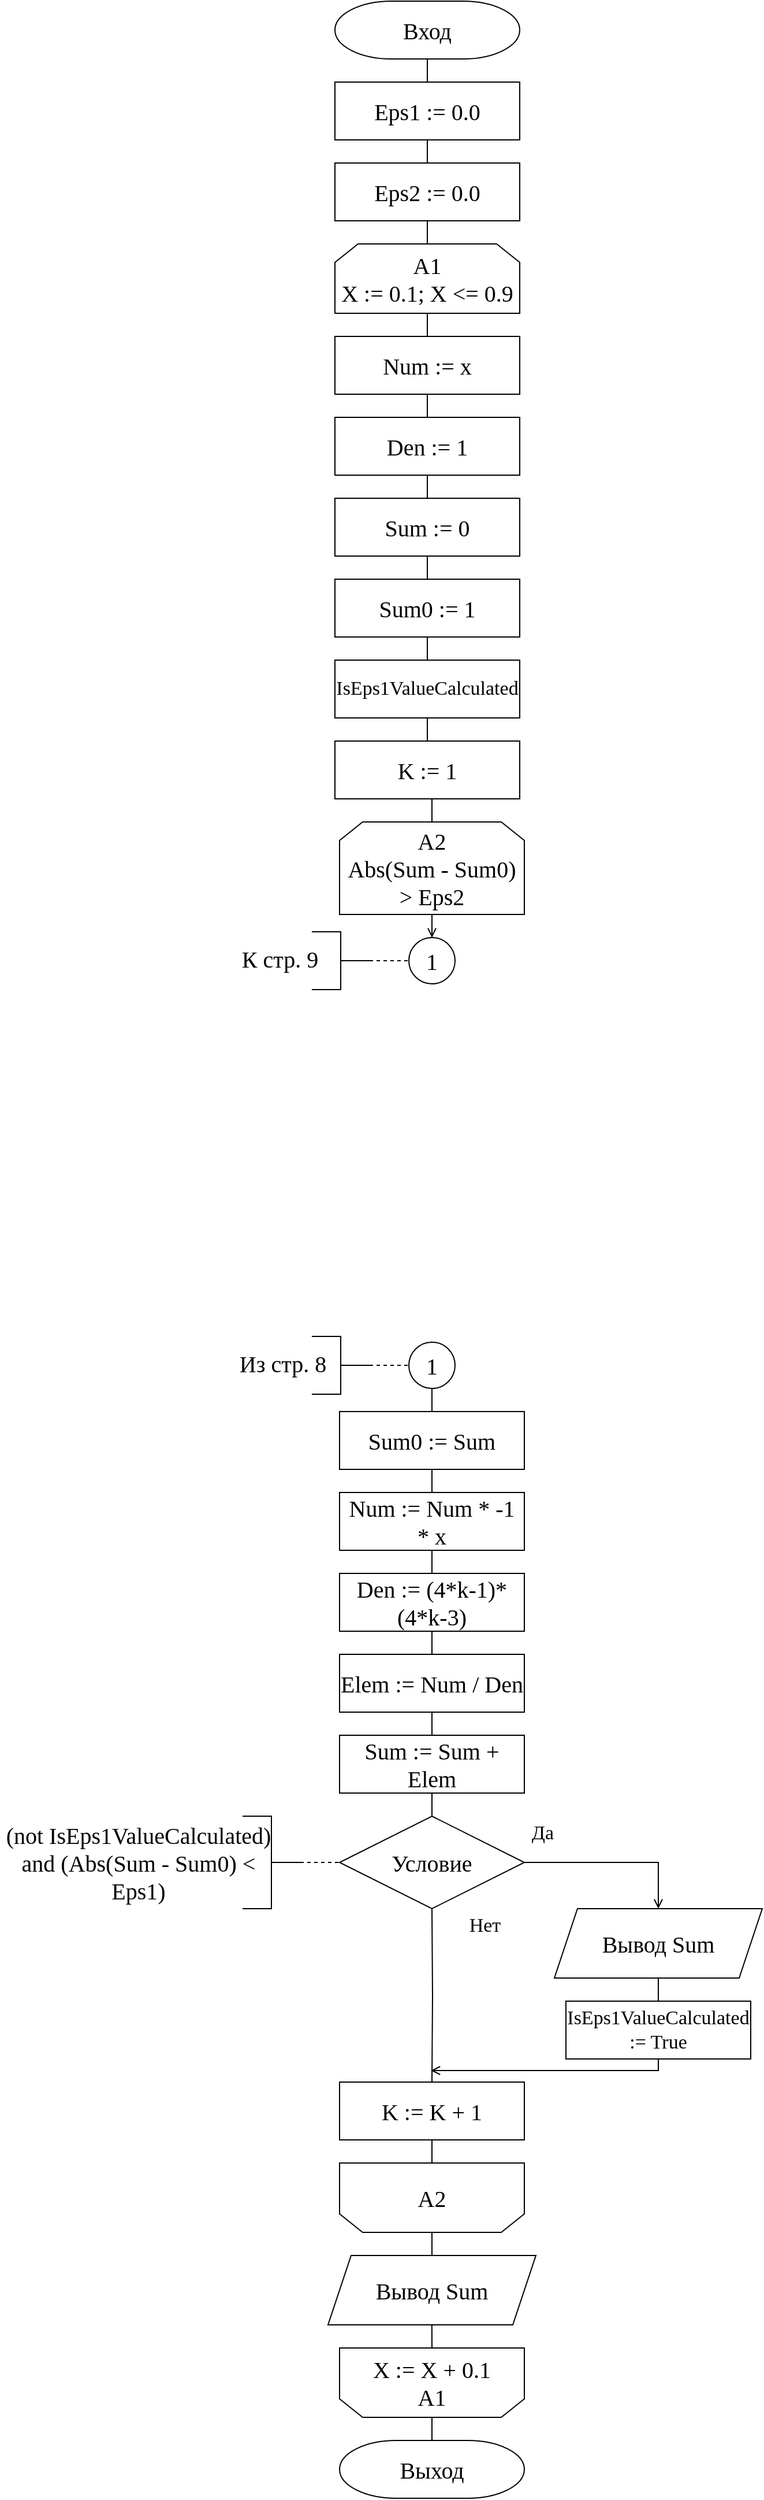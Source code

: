 <mxfile version="15.8.3" type="github">
  <diagram id="5hFAhegOT0uleHTCNqiT" name="Page-1">
    <mxGraphModel dx="493" dy="912" grid="1" gridSize="10" guides="1" tooltips="1" connect="1" arrows="1" fold="1" page="1" pageScale="1" pageWidth="827" pageHeight="1169" math="0" shadow="0">
      <root>
        <mxCell id="0" />
        <mxCell id="1" parent="0" />
        <mxCell id="R8n-JLi1ROknHrg6fYbX-4" style="edgeStyle=orthogonalEdgeStyle;rounded=0;orthogonalLoop=1;jettySize=auto;html=1;entryX=0.5;entryY=0;entryDx=0;entryDy=0;endArrow=none;endFill=0;fontSize=20;fontFamily=Times New Roman;" edge="1" parent="1" source="R8n-JLi1ROknHrg6fYbX-1" target="R8n-JLi1ROknHrg6fYbX-3">
          <mxGeometry relative="1" as="geometry" />
        </mxCell>
        <mxCell id="R8n-JLi1ROknHrg6fYbX-1" value="Вход" style="strokeWidth=1;html=1;shape=mxgraph.flowchart.terminator;whiteSpace=wrap;fontSize=20;fontFamily=Times New Roman;" vertex="1" parent="1">
          <mxGeometry x="330" y="40" width="160" height="50" as="geometry" />
        </mxCell>
        <mxCell id="R8n-JLi1ROknHrg6fYbX-3" value="Eps1 := 0.0" style="rounded=0;whiteSpace=wrap;html=1;fontSize=20;fontFamily=Times New Roman;" vertex="1" parent="1">
          <mxGeometry x="330" y="110" width="160" height="50" as="geometry" />
        </mxCell>
        <mxCell id="R8n-JLi1ROknHrg6fYbX-5" style="edgeStyle=orthogonalEdgeStyle;rounded=0;orthogonalLoop=1;jettySize=auto;html=1;entryX=0.5;entryY=0;entryDx=0;entryDy=0;endArrow=none;endFill=0;fontSize=20;fontFamily=Times New Roman;" edge="1" parent="1" target="R8n-JLi1ROknHrg6fYbX-6">
          <mxGeometry relative="1" as="geometry">
            <mxPoint x="410" y="160" as="sourcePoint" />
          </mxGeometry>
        </mxCell>
        <mxCell id="R8n-JLi1ROknHrg6fYbX-6" value="Eps2 := 0.0" style="rounded=0;whiteSpace=wrap;html=1;fontSize=20;fontFamily=Times New Roman;" vertex="1" parent="1">
          <mxGeometry x="330" y="180" width="160" height="50" as="geometry" />
        </mxCell>
        <mxCell id="R8n-JLi1ROknHrg6fYbX-11" style="edgeStyle=orthogonalEdgeStyle;rounded=0;orthogonalLoop=1;jettySize=auto;html=1;entryX=0.5;entryY=0;entryDx=0;entryDy=0;fontFamily=Times New Roman;fontSize=20;endArrow=none;endFill=0;" edge="1" parent="1" target="R8n-JLi1ROknHrg6fYbX-10">
          <mxGeometry relative="1" as="geometry">
            <mxPoint x="410.0" y="230" as="sourcePoint" />
          </mxGeometry>
        </mxCell>
        <mxCell id="R8n-JLi1ROknHrg6fYbX-10" value="А1&lt;br&gt;X := 0.1; X &amp;lt;= 0.9" style="shape=loopLimit;whiteSpace=wrap;html=1;fontFamily=Times New Roman;fontSize=20;strokeWidth=1;" vertex="1" parent="1">
          <mxGeometry x="330" y="250" width="160" height="60" as="geometry" />
        </mxCell>
        <mxCell id="R8n-JLi1ROknHrg6fYbX-13" style="edgeStyle=orthogonalEdgeStyle;rounded=0;orthogonalLoop=1;jettySize=auto;html=1;entryX=0.5;entryY=0;entryDx=0;entryDy=0;endArrow=none;endFill=0;fontSize=20;fontFamily=Times New Roman;" edge="1" parent="1" target="R8n-JLi1ROknHrg6fYbX-14">
          <mxGeometry relative="1" as="geometry">
            <mxPoint x="410" y="310" as="sourcePoint" />
          </mxGeometry>
        </mxCell>
        <mxCell id="R8n-JLi1ROknHrg6fYbX-14" value="Num := x" style="rounded=0;whiteSpace=wrap;html=1;fontSize=20;fontFamily=Times New Roman;" vertex="1" parent="1">
          <mxGeometry x="330" y="330" width="160" height="50" as="geometry" />
        </mxCell>
        <mxCell id="R8n-JLi1ROknHrg6fYbX-15" style="edgeStyle=orthogonalEdgeStyle;rounded=0;orthogonalLoop=1;jettySize=auto;html=1;entryX=0.5;entryY=0;entryDx=0;entryDy=0;endArrow=none;endFill=0;fontSize=20;fontFamily=Times New Roman;" edge="1" parent="1" target="R8n-JLi1ROknHrg6fYbX-16">
          <mxGeometry relative="1" as="geometry">
            <mxPoint x="410.0" y="380" as="sourcePoint" />
          </mxGeometry>
        </mxCell>
        <mxCell id="R8n-JLi1ROknHrg6fYbX-16" value="Den := 1" style="rounded=0;whiteSpace=wrap;html=1;fontSize=20;fontFamily=Times New Roman;" vertex="1" parent="1">
          <mxGeometry x="330" y="400" width="160" height="50" as="geometry" />
        </mxCell>
        <mxCell id="R8n-JLi1ROknHrg6fYbX-17" style="edgeStyle=orthogonalEdgeStyle;rounded=0;orthogonalLoop=1;jettySize=auto;html=1;entryX=0.5;entryY=0;entryDx=0;entryDy=0;endArrow=none;endFill=0;fontSize=20;fontFamily=Times New Roman;" edge="1" parent="1" target="R8n-JLi1ROknHrg6fYbX-18">
          <mxGeometry relative="1" as="geometry">
            <mxPoint x="410" y="450" as="sourcePoint" />
          </mxGeometry>
        </mxCell>
        <mxCell id="R8n-JLi1ROknHrg6fYbX-18" value="Sum := 0" style="rounded=0;whiteSpace=wrap;html=1;fontSize=20;fontFamily=Times New Roman;" vertex="1" parent="1">
          <mxGeometry x="330" y="470" width="160" height="50" as="geometry" />
        </mxCell>
        <mxCell id="R8n-JLi1ROknHrg6fYbX-19" style="edgeStyle=orthogonalEdgeStyle;rounded=0;orthogonalLoop=1;jettySize=auto;html=1;entryX=0.5;entryY=0;entryDx=0;entryDy=0;endArrow=none;endFill=0;fontSize=20;fontFamily=Times New Roman;" edge="1" parent="1" target="R8n-JLi1ROknHrg6fYbX-20">
          <mxGeometry relative="1" as="geometry">
            <mxPoint x="410.0" y="520" as="sourcePoint" />
          </mxGeometry>
        </mxCell>
        <mxCell id="R8n-JLi1ROknHrg6fYbX-20" value="Sum0 := 1" style="rounded=0;whiteSpace=wrap;html=1;fontSize=20;fontFamily=Times New Roman;" vertex="1" parent="1">
          <mxGeometry x="330" y="540" width="160" height="50" as="geometry" />
        </mxCell>
        <mxCell id="R8n-JLi1ROknHrg6fYbX-21" style="edgeStyle=orthogonalEdgeStyle;rounded=0;orthogonalLoop=1;jettySize=auto;html=1;entryX=0.5;entryY=0;entryDx=0;entryDy=0;endArrow=none;endFill=0;fontSize=20;fontFamily=Times New Roman;" edge="1" parent="1" target="R8n-JLi1ROknHrg6fYbX-22">
          <mxGeometry relative="1" as="geometry">
            <mxPoint x="410.0" y="590" as="sourcePoint" />
          </mxGeometry>
        </mxCell>
        <mxCell id="R8n-JLi1ROknHrg6fYbX-22" value="IsEps1ValueCalculated" style="rounded=0;whiteSpace=wrap;html=1;fontSize=17;fontFamily=Times New Roman;" vertex="1" parent="1">
          <mxGeometry x="330" y="610" width="160" height="50" as="geometry" />
        </mxCell>
        <mxCell id="R8n-JLi1ROknHrg6fYbX-23" style="edgeStyle=orthogonalEdgeStyle;rounded=0;orthogonalLoop=1;jettySize=auto;html=1;entryX=0.5;entryY=0;entryDx=0;entryDy=0;endArrow=none;endFill=0;fontSize=20;fontFamily=Times New Roman;" edge="1" parent="1" target="R8n-JLi1ROknHrg6fYbX-24">
          <mxGeometry relative="1" as="geometry">
            <mxPoint x="410.0" y="660" as="sourcePoint" />
          </mxGeometry>
        </mxCell>
        <mxCell id="R8n-JLi1ROknHrg6fYbX-24" value="K := 1" style="rounded=0;whiteSpace=wrap;html=1;fontSize=20;fontFamily=Times New Roman;" vertex="1" parent="1">
          <mxGeometry x="330" y="680" width="160" height="50" as="geometry" />
        </mxCell>
        <mxCell id="R8n-JLi1ROknHrg6fYbX-25" style="edgeStyle=orthogonalEdgeStyle;rounded=0;orthogonalLoop=1;jettySize=auto;html=1;entryX=0.5;entryY=0;entryDx=0;entryDy=0;fontFamily=Times New Roman;fontSize=20;endArrow=none;endFill=0;" edge="1" parent="1" target="R8n-JLi1ROknHrg6fYbX-26">
          <mxGeometry relative="1" as="geometry">
            <mxPoint x="414.0" y="730" as="sourcePoint" />
          </mxGeometry>
        </mxCell>
        <mxCell id="R8n-JLi1ROknHrg6fYbX-40" style="edgeStyle=orthogonalEdgeStyle;rounded=0;orthogonalLoop=1;jettySize=auto;html=1;fontFamily=Times New Roman;fontSize=17;endArrow=open;endFill=0;entryX=0.5;entryY=0;entryDx=0;entryDy=0;" edge="1" parent="1" source="R8n-JLi1ROknHrg6fYbX-26" target="R8n-JLi1ROknHrg6fYbX-38">
          <mxGeometry relative="1" as="geometry">
            <mxPoint x="414" y="870" as="targetPoint" />
          </mxGeometry>
        </mxCell>
        <mxCell id="R8n-JLi1ROknHrg6fYbX-26" value="А2&lt;br&gt;Abs(Sum - Sum0) &amp;gt; Eps2" style="shape=loopLimit;whiteSpace=wrap;html=1;fontFamily=Times New Roman;fontSize=20;strokeWidth=1;" vertex="1" parent="1">
          <mxGeometry x="334" y="750" width="160" height="80" as="geometry" />
        </mxCell>
        <mxCell id="R8n-JLi1ROknHrg6fYbX-38" value="1" style="ellipse;whiteSpace=wrap;html=1;aspect=fixed;fontFamily=Times New Roman;fontSize=20;strokeWidth=1;" vertex="1" parent="1">
          <mxGeometry x="394" y="850" width="40" height="40" as="geometry" />
        </mxCell>
        <mxCell id="R8n-JLi1ROknHrg6fYbX-42" value="1" style="ellipse;whiteSpace=wrap;html=1;aspect=fixed;fontFamily=Times New Roman;fontSize=20;strokeWidth=1;" vertex="1" parent="1">
          <mxGeometry x="394" y="1200" width="40" height="40" as="geometry" />
        </mxCell>
        <mxCell id="R8n-JLi1ROknHrg6fYbX-43" style="edgeStyle=orthogonalEdgeStyle;rounded=0;orthogonalLoop=1;jettySize=auto;html=1;entryX=0.5;entryY=0;entryDx=0;entryDy=0;endArrow=none;endFill=0;fontSize=20;fontFamily=Times New Roman;" edge="1" parent="1" target="R8n-JLi1ROknHrg6fYbX-44">
          <mxGeometry relative="1" as="geometry">
            <mxPoint x="414.0" y="1240" as="sourcePoint" />
          </mxGeometry>
        </mxCell>
        <mxCell id="R8n-JLi1ROknHrg6fYbX-44" value="Sum0 := Sum" style="rounded=0;whiteSpace=wrap;html=1;fontSize=20;fontFamily=Times New Roman;" vertex="1" parent="1">
          <mxGeometry x="334" y="1260" width="160" height="50" as="geometry" />
        </mxCell>
        <mxCell id="R8n-JLi1ROknHrg6fYbX-45" style="edgeStyle=orthogonalEdgeStyle;rounded=0;orthogonalLoop=1;jettySize=auto;html=1;entryX=0.5;entryY=0;entryDx=0;entryDy=0;endArrow=none;endFill=0;fontSize=20;fontFamily=Times New Roman;" edge="1" parent="1" target="R8n-JLi1ROknHrg6fYbX-46">
          <mxGeometry relative="1" as="geometry">
            <mxPoint x="414" y="1310" as="sourcePoint" />
          </mxGeometry>
        </mxCell>
        <mxCell id="R8n-JLi1ROknHrg6fYbX-46" value="Num := Num * -1 * x" style="rounded=0;whiteSpace=wrap;html=1;fontSize=20;fontFamily=Times New Roman;" vertex="1" parent="1">
          <mxGeometry x="334" y="1330" width="160" height="50" as="geometry" />
        </mxCell>
        <mxCell id="R8n-JLi1ROknHrg6fYbX-47" style="edgeStyle=orthogonalEdgeStyle;rounded=0;orthogonalLoop=1;jettySize=auto;html=1;entryX=0.5;entryY=0;entryDx=0;entryDy=0;endArrow=none;endFill=0;fontSize=20;fontFamily=Times New Roman;" edge="1" parent="1" target="R8n-JLi1ROknHrg6fYbX-48">
          <mxGeometry relative="1" as="geometry">
            <mxPoint x="414.0" y="1380" as="sourcePoint" />
          </mxGeometry>
        </mxCell>
        <mxCell id="R8n-JLi1ROknHrg6fYbX-48" value="Den := (4*k-1)*(4*k-3)" style="rounded=0;whiteSpace=wrap;html=1;fontSize=20;fontFamily=Times New Roman;" vertex="1" parent="1">
          <mxGeometry x="334" y="1400" width="160" height="50" as="geometry" />
        </mxCell>
        <mxCell id="R8n-JLi1ROknHrg6fYbX-49" style="edgeStyle=orthogonalEdgeStyle;rounded=0;orthogonalLoop=1;jettySize=auto;html=1;entryX=0.5;entryY=0;entryDx=0;entryDy=0;endArrow=none;endFill=0;fontSize=20;fontFamily=Times New Roman;" edge="1" parent="1" target="R8n-JLi1ROknHrg6fYbX-50">
          <mxGeometry relative="1" as="geometry">
            <mxPoint x="414.0" y="1450" as="sourcePoint" />
          </mxGeometry>
        </mxCell>
        <mxCell id="R8n-JLi1ROknHrg6fYbX-50" value="Elem := Num / Den" style="rounded=0;whiteSpace=wrap;html=1;fontSize=20;fontFamily=Times New Roman;" vertex="1" parent="1">
          <mxGeometry x="334" y="1470" width="160" height="50" as="geometry" />
        </mxCell>
        <mxCell id="R8n-JLi1ROknHrg6fYbX-51" style="edgeStyle=orthogonalEdgeStyle;rounded=0;orthogonalLoop=1;jettySize=auto;html=1;entryX=0.5;entryY=0;entryDx=0;entryDy=0;endArrow=none;endFill=0;fontSize=20;fontFamily=Times New Roman;" edge="1" parent="1" target="R8n-JLi1ROknHrg6fYbX-52">
          <mxGeometry relative="1" as="geometry">
            <mxPoint x="414.0" y="1520" as="sourcePoint" />
          </mxGeometry>
        </mxCell>
        <mxCell id="R8n-JLi1ROknHrg6fYbX-55" style="edgeStyle=orthogonalEdgeStyle;rounded=0;orthogonalLoop=1;jettySize=auto;html=1;entryX=0.5;entryY=0;entryDx=0;entryDy=0;fontFamily=Times New Roman;fontSize=20;endArrow=none;endFill=0;" edge="1" parent="1" source="R8n-JLi1ROknHrg6fYbX-52" target="R8n-JLi1ROknHrg6fYbX-54">
          <mxGeometry relative="1" as="geometry" />
        </mxCell>
        <mxCell id="R8n-JLi1ROknHrg6fYbX-52" value="Sum := Sum + Elem" style="rounded=0;whiteSpace=wrap;html=1;fontSize=20;fontFamily=Times New Roman;" vertex="1" parent="1">
          <mxGeometry x="334" y="1540" width="160" height="50" as="geometry" />
        </mxCell>
        <mxCell id="R8n-JLi1ROknHrg6fYbX-67" style="edgeStyle=orthogonalEdgeStyle;rounded=0;orthogonalLoop=1;jettySize=auto;html=1;entryX=0.5;entryY=0;entryDx=0;entryDy=0;fontFamily=Times New Roman;fontSize=17;endArrow=open;endFill=0;" edge="1" parent="1" source="R8n-JLi1ROknHrg6fYbX-54" target="R8n-JLi1ROknHrg6fYbX-66">
          <mxGeometry relative="1" as="geometry" />
        </mxCell>
        <mxCell id="R8n-JLi1ROknHrg6fYbX-54" value="Условие" style="rhombus;whiteSpace=wrap;html=1;fontFamily=Times New Roman;fontSize=20;strokeWidth=1;" vertex="1" parent="1">
          <mxGeometry x="334" y="1610" width="160" height="80" as="geometry" />
        </mxCell>
        <mxCell id="R8n-JLi1ROknHrg6fYbX-56" value="" style="endArrow=none;dashed=1;html=1;rounded=0;fontFamily=Times New Roman;fontSize=20;entryX=0;entryY=0.5;entryDx=0;entryDy=0;" edge="1" parent="1" target="R8n-JLi1ROknHrg6fYbX-54">
          <mxGeometry width="50" height="50" relative="1" as="geometry">
            <mxPoint x="300" y="1650" as="sourcePoint" />
            <mxPoint x="260" y="1640" as="targetPoint" />
          </mxGeometry>
        </mxCell>
        <mxCell id="R8n-JLi1ROknHrg6fYbX-57" value="" style="strokeWidth=1;html=1;shape=mxgraph.flowchart.annotation_2;align=left;labelPosition=right;pointerEvents=1;fontFamily=Times New Roman;fontSize=20;flipH=1;" vertex="1" parent="1">
          <mxGeometry x="250" y="1610" width="50" height="80" as="geometry" />
        </mxCell>
        <mxCell id="R8n-JLi1ROknHrg6fYbX-58" value="(not IsEps1ValueCalculated) and (Abs(Sum - Sum0) &amp;lt; Eps1)" style="text;html=1;strokeColor=none;fillColor=none;align=center;verticalAlign=middle;whiteSpace=wrap;rounded=0;fontFamily=Times New Roman;fontSize=20;" vertex="1" parent="1">
          <mxGeometry x="40" y="1635" width="240" height="30" as="geometry" />
        </mxCell>
        <mxCell id="R8n-JLi1ROknHrg6fYbX-60" style="edgeStyle=orthogonalEdgeStyle;rounded=0;orthogonalLoop=1;jettySize=auto;html=1;entryX=0.5;entryY=0;entryDx=0;entryDy=0;endArrow=none;endFill=0;fontSize=20;fontFamily=Times New Roman;" edge="1" parent="1" target="R8n-JLi1ROknHrg6fYbX-74">
          <mxGeometry relative="1" as="geometry">
            <mxPoint x="414.0" y="1690" as="sourcePoint" />
            <mxPoint x="414.0" y="1810" as="targetPoint" />
          </mxGeometry>
        </mxCell>
        <mxCell id="R8n-JLi1ROknHrg6fYbX-62" value="Нет" style="text;html=1;strokeColor=none;fillColor=none;align=center;verticalAlign=middle;whiteSpace=wrap;rounded=0;fontFamily=Times New Roman;fontSize=17;" vertex="1" parent="1">
          <mxGeometry x="430" y="1690" width="60" height="30" as="geometry" />
        </mxCell>
        <mxCell id="R8n-JLi1ROknHrg6fYbX-65" value="Да" style="text;html=1;strokeColor=none;fillColor=none;align=center;verticalAlign=middle;whiteSpace=wrap;rounded=0;fontFamily=Times New Roman;fontSize=17;" vertex="1" parent="1">
          <mxGeometry x="480" y="1610" width="60" height="30" as="geometry" />
        </mxCell>
        <mxCell id="R8n-JLi1ROknHrg6fYbX-66" value="Вывод Sum" style="shape=parallelogram;perimeter=parallelogramPerimeter;whiteSpace=wrap;html=1;fixedSize=1;fontFamily=Times New Roman;fontSize=20;strokeWidth=1;" vertex="1" parent="1">
          <mxGeometry x="520" y="1690" width="180" height="60" as="geometry" />
        </mxCell>
        <mxCell id="R8n-JLi1ROknHrg6fYbX-69" style="edgeStyle=orthogonalEdgeStyle;rounded=0;orthogonalLoop=1;jettySize=auto;html=1;entryX=0.5;entryY=0;entryDx=0;entryDy=0;endArrow=none;endFill=0;fontSize=20;fontFamily=Times New Roman;" edge="1" parent="1">
          <mxGeometry relative="1" as="geometry">
            <mxPoint x="610.0" y="1750" as="sourcePoint" />
            <mxPoint x="610" y="1770" as="targetPoint" />
          </mxGeometry>
        </mxCell>
        <mxCell id="R8n-JLi1ROknHrg6fYbX-76" style="edgeStyle=orthogonalEdgeStyle;rounded=0;orthogonalLoop=1;jettySize=auto;html=1;fontFamily=Times New Roman;fontSize=20;endArrow=open;endFill=0;" edge="1" parent="1" source="R8n-JLi1ROknHrg6fYbX-71">
          <mxGeometry relative="1" as="geometry">
            <mxPoint x="413" y="1830" as="targetPoint" />
            <Array as="points">
              <mxPoint x="610" y="1830" />
            </Array>
          </mxGeometry>
        </mxCell>
        <mxCell id="R8n-JLi1ROknHrg6fYbX-71" value="IsEps1ValueCalculated := True" style="rounded=0;whiteSpace=wrap;html=1;fontSize=17;fontFamily=Times New Roman;" vertex="1" parent="1">
          <mxGeometry x="530" y="1770" width="160" height="50" as="geometry" />
        </mxCell>
        <mxCell id="R8n-JLi1ROknHrg6fYbX-78" style="edgeStyle=orthogonalEdgeStyle;rounded=0;orthogonalLoop=1;jettySize=auto;html=1;entryX=0.5;entryY=0;entryDx=0;entryDy=0;fontFamily=Times New Roman;fontSize=20;endArrow=none;endFill=0;" edge="1" parent="1" source="R8n-JLi1ROknHrg6fYbX-73" target="R8n-JLi1ROknHrg6fYbX-77">
          <mxGeometry relative="1" as="geometry" />
        </mxCell>
        <mxCell id="R8n-JLi1ROknHrg6fYbX-73" value="А2" style="shape=loopLimit;whiteSpace=wrap;html=1;fontFamily=Times New Roman;fontSize=20;strokeWidth=1;flipV=1;" vertex="1" parent="1">
          <mxGeometry x="334" y="1910" width="160" height="60" as="geometry" />
        </mxCell>
        <mxCell id="R8n-JLi1ROknHrg6fYbX-75" style="edgeStyle=orthogonalEdgeStyle;rounded=0;orthogonalLoop=1;jettySize=auto;html=1;entryX=0.5;entryY=0;entryDx=0;entryDy=0;fontFamily=Times New Roman;fontSize=20;endArrow=none;endFill=0;" edge="1" parent="1" source="R8n-JLi1ROknHrg6fYbX-74" target="R8n-JLi1ROknHrg6fYbX-73">
          <mxGeometry relative="1" as="geometry" />
        </mxCell>
        <mxCell id="R8n-JLi1ROknHrg6fYbX-74" value="K := K + 1" style="rounded=0;whiteSpace=wrap;html=1;fontSize=20;fontFamily=Times New Roman;" vertex="1" parent="1">
          <mxGeometry x="334" y="1840" width="160" height="50" as="geometry" />
        </mxCell>
        <mxCell id="R8n-JLi1ROknHrg6fYbX-77" value="Вывод Sum" style="shape=parallelogram;perimeter=parallelogramPerimeter;whiteSpace=wrap;html=1;fixedSize=1;fontFamily=Times New Roman;fontSize=20;strokeWidth=1;" vertex="1" parent="1">
          <mxGeometry x="324" y="1990" width="180" height="60" as="geometry" />
        </mxCell>
        <mxCell id="R8n-JLi1ROknHrg6fYbX-79" value="X := X + 0.1&lt;br&gt;А1" style="shape=loopLimit;whiteSpace=wrap;html=1;fontFamily=Times New Roman;fontSize=20;strokeWidth=1;flipV=1;" vertex="1" parent="1">
          <mxGeometry x="334" y="2070" width="160" height="60" as="geometry" />
        </mxCell>
        <mxCell id="R8n-JLi1ROknHrg6fYbX-80" style="edgeStyle=orthogonalEdgeStyle;rounded=0;orthogonalLoop=1;jettySize=auto;html=1;entryX=0.5;entryY=0;entryDx=0;entryDy=0;fontFamily=Times New Roman;fontSize=20;endArrow=none;endFill=0;" edge="1" parent="1" target="R8n-JLi1ROknHrg6fYbX-79">
          <mxGeometry relative="1" as="geometry">
            <mxPoint x="413.941" y="2050" as="sourcePoint" />
          </mxGeometry>
        </mxCell>
        <mxCell id="R8n-JLi1ROknHrg6fYbX-82" value="" style="edgeStyle=orthogonalEdgeStyle;rounded=0;orthogonalLoop=1;jettySize=auto;html=1;fontFamily=Times New Roman;fontSize=20;endArrow=none;endFill=0;" edge="1" parent="1" source="R8n-JLi1ROknHrg6fYbX-81" target="R8n-JLi1ROknHrg6fYbX-79">
          <mxGeometry relative="1" as="geometry" />
        </mxCell>
        <mxCell id="R8n-JLi1ROknHrg6fYbX-81" value="Выход" style="strokeWidth=1;html=1;shape=mxgraph.flowchart.terminator;whiteSpace=wrap;fontSize=20;fontFamily=Times New Roman;" vertex="1" parent="1">
          <mxGeometry x="334" y="2150" width="160" height="50" as="geometry" />
        </mxCell>
        <mxCell id="R8n-JLi1ROknHrg6fYbX-83" value="" style="endArrow=none;dashed=1;html=1;rounded=0;fontFamily=Times New Roman;fontSize=20;entryX=0;entryY=0.5;entryDx=0;entryDy=0;" edge="1" parent="1">
          <mxGeometry width="50" height="50" relative="1" as="geometry">
            <mxPoint x="360" y="1220" as="sourcePoint" />
            <mxPoint x="394" y="1220" as="targetPoint" />
          </mxGeometry>
        </mxCell>
        <mxCell id="R8n-JLi1ROknHrg6fYbX-84" value="" style="strokeWidth=1;html=1;shape=mxgraph.flowchart.annotation_2;align=left;labelPosition=right;pointerEvents=1;fontFamily=Times New Roman;fontSize=20;flipH=1;" vertex="1" parent="1">
          <mxGeometry x="310" y="1195" width="50" height="50" as="geometry" />
        </mxCell>
        <mxCell id="R8n-JLi1ROknHrg6fYbX-85" value="Из стр. 8" style="text;html=1;strokeColor=none;fillColor=none;align=center;verticalAlign=middle;whiteSpace=wrap;rounded=0;fontFamily=Times New Roman;fontSize=20;" vertex="1" parent="1">
          <mxGeometry x="230" y="1205" width="110" height="25" as="geometry" />
        </mxCell>
        <mxCell id="R8n-JLi1ROknHrg6fYbX-89" value="" style="endArrow=none;dashed=1;html=1;rounded=0;fontFamily=Times New Roman;fontSize=20;entryX=0;entryY=0.5;entryDx=0;entryDy=0;" edge="1" parent="1">
          <mxGeometry width="50" height="50" relative="1" as="geometry">
            <mxPoint x="360" y="870" as="sourcePoint" />
            <mxPoint x="394.0" y="870" as="targetPoint" />
          </mxGeometry>
        </mxCell>
        <mxCell id="R8n-JLi1ROknHrg6fYbX-90" value="" style="strokeWidth=1;html=1;shape=mxgraph.flowchart.annotation_2;align=left;labelPosition=right;pointerEvents=1;fontFamily=Times New Roman;fontSize=20;flipH=1;" vertex="1" parent="1">
          <mxGeometry x="310" y="845" width="50" height="50" as="geometry" />
        </mxCell>
        <mxCell id="R8n-JLi1ROknHrg6fYbX-91" value="К стр. 9&amp;nbsp;" style="text;html=1;strokeColor=none;fillColor=none;align=center;verticalAlign=middle;whiteSpace=wrap;rounded=0;fontFamily=Times New Roman;fontSize=20;" vertex="1" parent="1">
          <mxGeometry x="230" y="855" width="110" height="25" as="geometry" />
        </mxCell>
      </root>
    </mxGraphModel>
  </diagram>
</mxfile>
